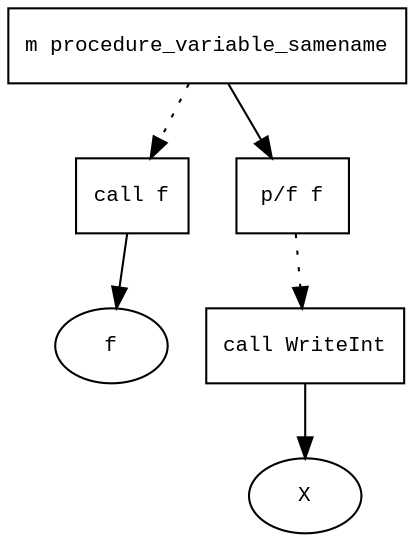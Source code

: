 digraph AST {
  graph [fontname="Times New Roman",fontsize=10];
  node  [fontname="Courier New",fontsize=10];
  edge  [fontname="Times New Roman",fontsize=10];

  node0 [label="m procedure_variable_samename",shape=box];
  node5 [label="call f",shape=box];
  node6 [label="f",shape=ellipse];
  node5->node6;
  node0 -> node5 [style=dotted];
  node1 [label="p/f f",shape=box];
  node2 [label="call WriteInt",shape=box];
  node3 [label="X",shape=ellipse];
  node2->node3;
  node1 -> node2 [style=dotted];
  node0 -> node1;
}
